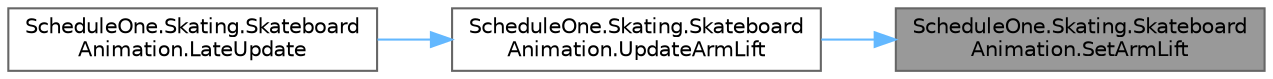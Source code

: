 digraph "ScheduleOne.Skating.SkateboardAnimation.SetArmLift"
{
 // LATEX_PDF_SIZE
  bgcolor="transparent";
  edge [fontname=Helvetica,fontsize=10,labelfontname=Helvetica,labelfontsize=10];
  node [fontname=Helvetica,fontsize=10,shape=box,height=0.2,width=0.4];
  rankdir="RL";
  Node1 [id="Node000001",label="ScheduleOne.Skating.Skateboard\lAnimation.SetArmLift",height=0.2,width=0.4,color="gray40", fillcolor="grey60", style="filled", fontcolor="black",tooltip=" "];
  Node1 -> Node2 [id="edge1_Node000001_Node000002",dir="back",color="steelblue1",style="solid",tooltip=" "];
  Node2 [id="Node000002",label="ScheduleOne.Skating.Skateboard\lAnimation.UpdateArmLift",height=0.2,width=0.4,color="grey40", fillcolor="white", style="filled",URL="$class_schedule_one_1_1_skating_1_1_skateboard_animation.html#a39080987afd667dabfdf63581db9b0f8",tooltip=" "];
  Node2 -> Node3 [id="edge2_Node000002_Node000003",dir="back",color="steelblue1",style="solid",tooltip=" "];
  Node3 [id="Node000003",label="ScheduleOne.Skating.Skateboard\lAnimation.LateUpdate",height=0.2,width=0.4,color="grey40", fillcolor="white", style="filled",URL="$class_schedule_one_1_1_skating_1_1_skateboard_animation.html#abb76e6c534e1bf205a9c66fe76be3cf4",tooltip=" "];
}
